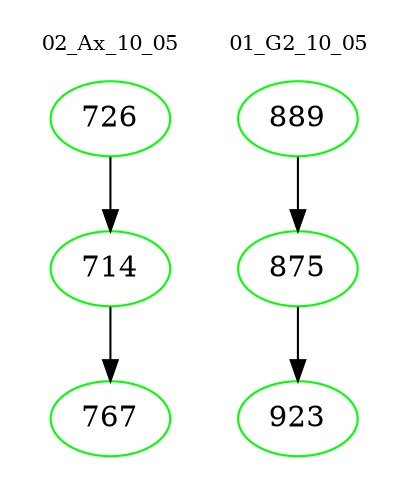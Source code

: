 digraph{
subgraph cluster_0 {
color = white
label = "02_Ax_10_05";
fontsize=10;
T0_726 [label="726", color="green"]
T0_726 -> T0_714 [color="black"]
T0_714 [label="714", color="green"]
T0_714 -> T0_767 [color="black"]
T0_767 [label="767", color="green"]
}
subgraph cluster_1 {
color = white
label = "01_G2_10_05";
fontsize=10;
T1_889 [label="889", color="green"]
T1_889 -> T1_875 [color="black"]
T1_875 [label="875", color="green"]
T1_875 -> T1_923 [color="black"]
T1_923 [label="923", color="green"]
}
}
